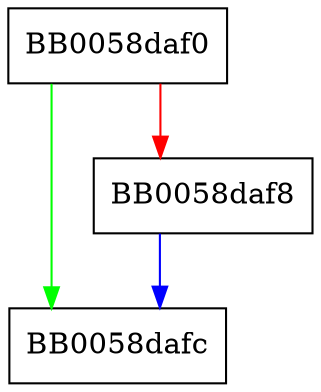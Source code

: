 digraph EC_ec_pre_comp_dup {
  node [shape="box"];
  graph [splines=ortho];
  BB0058daf0 -> BB0058dafc [color="green"];
  BB0058daf0 -> BB0058daf8 [color="red"];
  BB0058daf8 -> BB0058dafc [color="blue"];
}